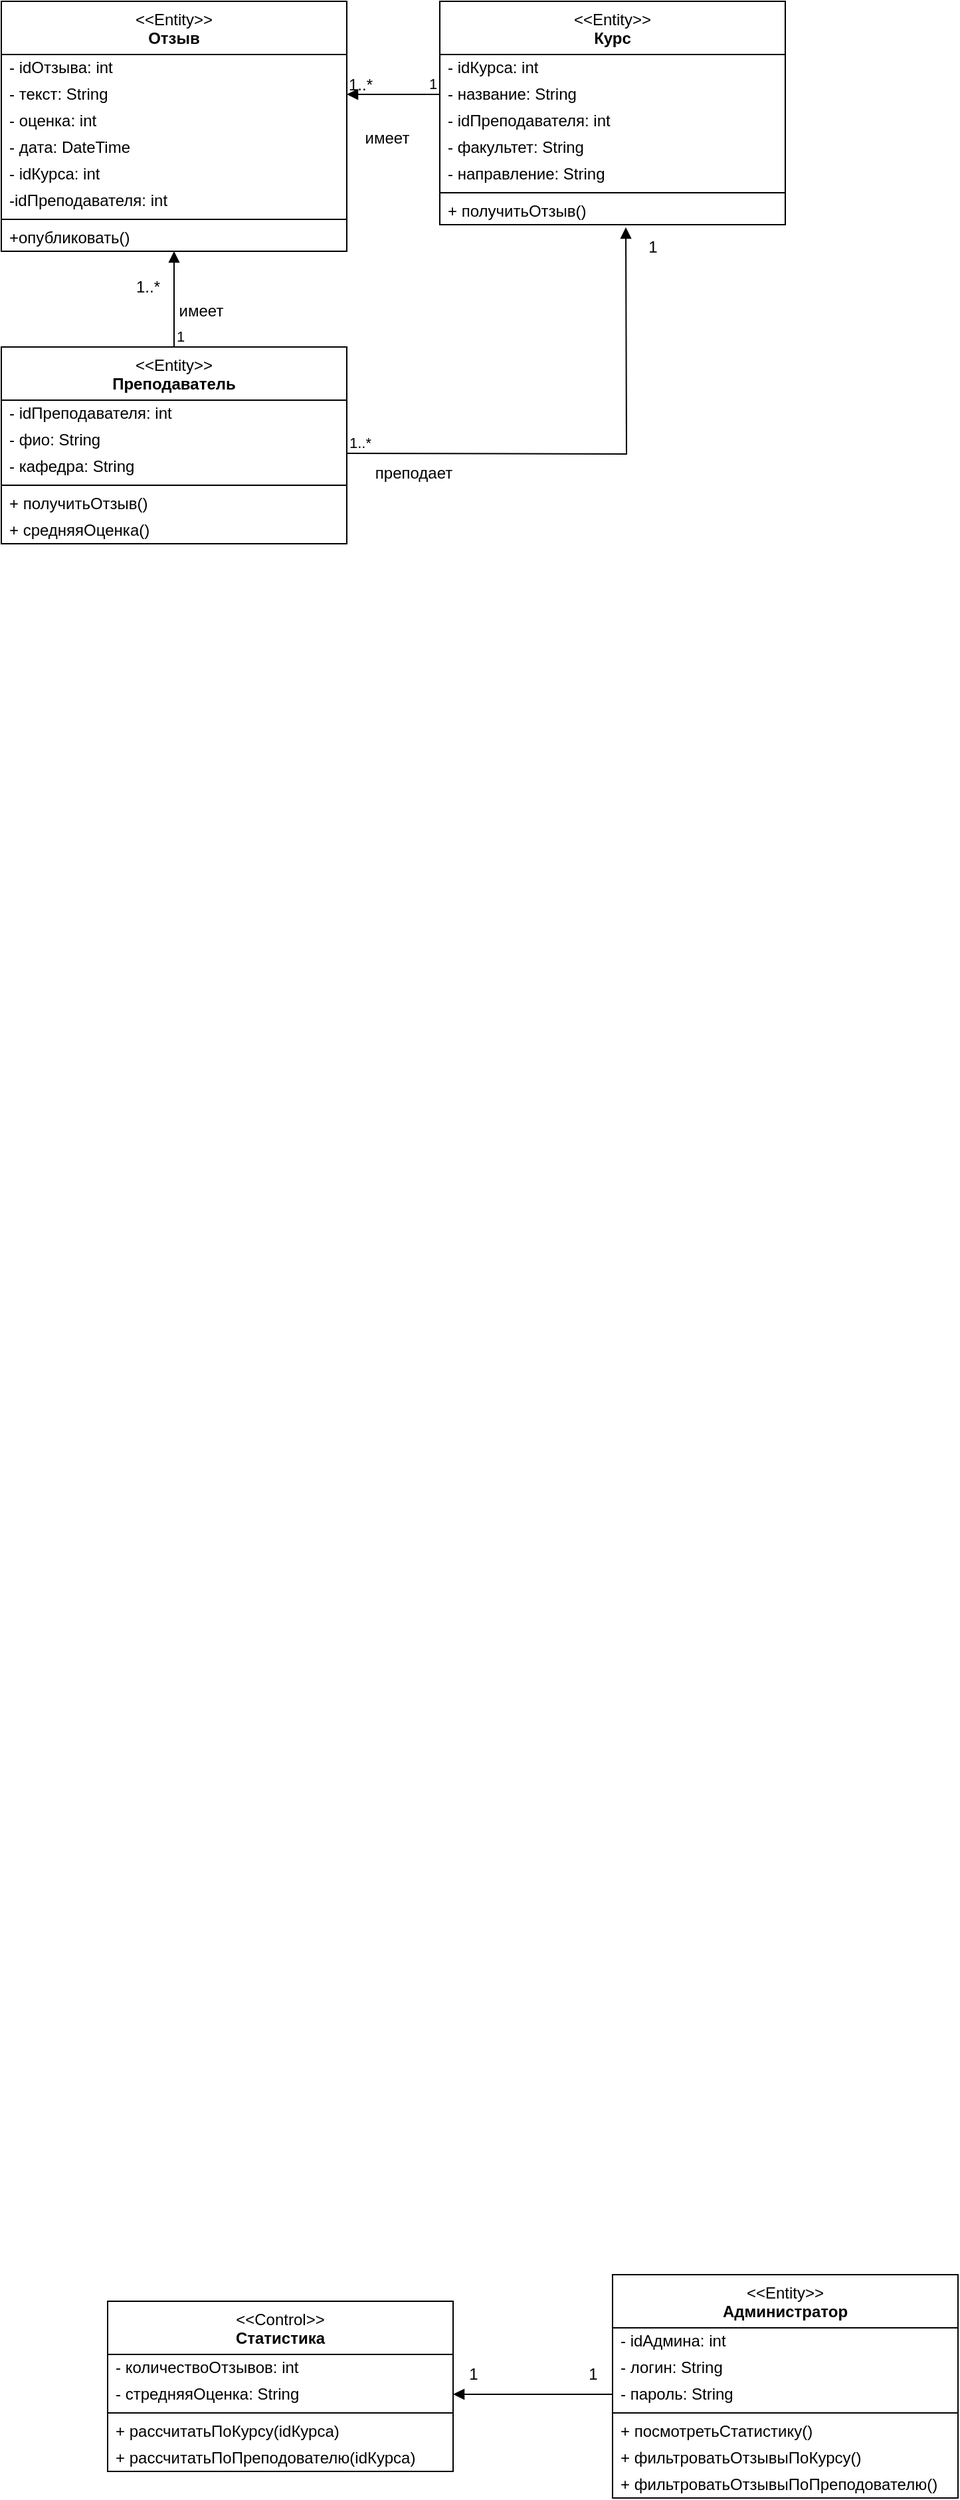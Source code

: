 <mxfile version="27.1.6">
  <diagram name="Страница — 1" id="c3lF8-RI-7PElnHtLbn_">
    <mxGraphModel dx="1181" dy="654" grid="1" gridSize="10" guides="1" tooltips="1" connect="1" arrows="1" fold="1" page="1" pageScale="1" pageWidth="827" pageHeight="1169" math="0" shadow="0">
      <root>
        <mxCell id="0" />
        <mxCell id="1" parent="0" />
        <mxCell id="Y8ruXuo_SgzcD9qLmrBn-29" value="&amp;lt;&amp;lt;Entity&amp;gt;&amp;gt;&lt;br&gt;&lt;b&gt;Отзыв&lt;/b&gt;" style="swimlane;fontStyle=0;align=center;verticalAlign=top;childLayout=stackLayout;horizontal=1;startSize=40;horizontalStack=0;resizeParent=1;resizeParentMax=0;resizeLast=0;collapsible=0;marginBottom=0;html=1;whiteSpace=wrap;swimlaneFillColor=default;" parent="1" vertex="1">
          <mxGeometry x="340" y="90" width="260" height="188" as="geometry" />
        </mxCell>
        <mxCell id="Y8ruXuo_SgzcD9qLmrBn-30" value="- idОтзыва: int" style="text;html=1;strokeColor=none;fillColor=none;align=left;verticalAlign=middle;spacingLeft=4;spacingRight=4;overflow=hidden;rotatable=0;points=[[0,0.5],[1,0.5]];portConstraint=eastwest;whiteSpace=wrap;swimlaneFillColor=default;" parent="Y8ruXuo_SgzcD9qLmrBn-29" vertex="1">
          <mxGeometry y="40" width="260" height="20" as="geometry" />
        </mxCell>
        <mxCell id="Y8ruXuo_SgzcD9qLmrBn-36" value="&lt;div&gt;- текст: String&lt;/div&gt;" style="text;html=1;strokeColor=none;fillColor=none;align=left;verticalAlign=middle;spacingLeft=4;spacingRight=4;overflow=hidden;rotatable=0;points=[[0,0.5],[1,0.5]];portConstraint=eastwest;whiteSpace=wrap;swimlaneFillColor=default;" parent="Y8ruXuo_SgzcD9qLmrBn-29" vertex="1">
          <mxGeometry y="60" width="260" height="20" as="geometry" />
        </mxCell>
        <mxCell id="Y8ruXuo_SgzcD9qLmrBn-37" value="- оценка: int&amp;nbsp;" style="text;html=1;strokeColor=none;fillColor=none;align=left;verticalAlign=middle;spacingLeft=4;spacingRight=4;overflow=hidden;rotatable=0;points=[[0,0.5],[1,0.5]];portConstraint=eastwest;whiteSpace=wrap;swimlaneFillColor=default;" parent="Y8ruXuo_SgzcD9qLmrBn-29" vertex="1">
          <mxGeometry y="80" width="260" height="20" as="geometry" />
        </mxCell>
        <mxCell id="Y8ruXuo_SgzcD9qLmrBn-38" value="&lt;div&gt;- дата: DateTime&lt;/div&gt;" style="text;html=1;strokeColor=none;fillColor=none;align=left;verticalAlign=middle;spacingLeft=4;spacingRight=4;overflow=hidden;rotatable=0;points=[[0,0.5],[1,0.5]];portConstraint=eastwest;whiteSpace=wrap;swimlaneFillColor=default;" parent="Y8ruXuo_SgzcD9qLmrBn-29" vertex="1">
          <mxGeometry y="100" width="260" height="20" as="geometry" />
        </mxCell>
        <mxCell id="Y8ruXuo_SgzcD9qLmrBn-39" value="&lt;div&gt;- idКурса: int&lt;/div&gt;" style="text;html=1;strokeColor=none;fillColor=none;align=left;verticalAlign=middle;spacingLeft=4;spacingRight=4;overflow=hidden;rotatable=0;points=[[0,0.5],[1,0.5]];portConstraint=eastwest;whiteSpace=wrap;swimlaneFillColor=default;" parent="Y8ruXuo_SgzcD9qLmrBn-29" vertex="1">
          <mxGeometry y="120" width="260" height="20" as="geometry" />
        </mxCell>
        <mxCell id="Y8ruXuo_SgzcD9qLmrBn-40" value="-idПреподавателя: int&amp;nbsp;" style="text;html=1;strokeColor=none;fillColor=none;align=left;verticalAlign=middle;spacingLeft=4;spacingRight=4;overflow=hidden;rotatable=0;points=[[0,0.5],[1,0.5]];portConstraint=eastwest;whiteSpace=wrap;swimlaneFillColor=default;" parent="Y8ruXuo_SgzcD9qLmrBn-29" vertex="1">
          <mxGeometry y="140" width="260" height="20" as="geometry" />
        </mxCell>
        <mxCell id="Y8ruXuo_SgzcD9qLmrBn-31" value="" style="line;strokeWidth=1;fillColor=none;align=left;verticalAlign=middle;spacingTop=-1;spacingLeft=3;spacingRight=3;rotatable=0;labelPosition=right;points=[];portConstraint=eastwest;swimlaneFillColor=default;" parent="Y8ruXuo_SgzcD9qLmrBn-29" vertex="1">
          <mxGeometry y="160" width="260" height="8" as="geometry" />
        </mxCell>
        <mxCell id="Y8ruXuo_SgzcD9qLmrBn-33" value="+опубликовать()" style="text;html=1;strokeColor=none;fillColor=none;align=left;verticalAlign=middle;spacingLeft=4;spacingRight=4;overflow=hidden;rotatable=0;points=[[0,0.5],[1,0.5]];portConstraint=eastwest;whiteSpace=wrap;swimlaneFillColor=default;" parent="Y8ruXuo_SgzcD9qLmrBn-29" vertex="1">
          <mxGeometry y="168" width="260" height="20" as="geometry" />
        </mxCell>
        <mxCell id="Y8ruXuo_SgzcD9qLmrBn-43" value="&amp;lt;&amp;lt;Entity&amp;gt;&amp;gt;&lt;br&gt;&lt;b&gt;Курс&lt;/b&gt;" style="swimlane;fontStyle=0;align=center;verticalAlign=top;childLayout=stackLayout;horizontal=1;startSize=40;horizontalStack=0;resizeParent=1;resizeParentMax=0;resizeLast=0;collapsible=0;marginBottom=0;html=1;whiteSpace=wrap;swimlaneFillColor=default;" parent="1" vertex="1">
          <mxGeometry x="670" y="90" width="260" height="168" as="geometry" />
        </mxCell>
        <mxCell id="Y8ruXuo_SgzcD9qLmrBn-44" value="- idКурса: int" style="text;html=1;strokeColor=none;fillColor=none;align=left;verticalAlign=middle;spacingLeft=4;spacingRight=4;overflow=hidden;rotatable=0;points=[[0,0.5],[1,0.5]];portConstraint=eastwest;whiteSpace=wrap;swimlaneFillColor=default;" parent="Y8ruXuo_SgzcD9qLmrBn-43" vertex="1">
          <mxGeometry y="40" width="260" height="20" as="geometry" />
        </mxCell>
        <mxCell id="Y8ruXuo_SgzcD9qLmrBn-45" value="&lt;div&gt;- название: String&lt;/div&gt;" style="text;html=1;strokeColor=none;fillColor=none;align=left;verticalAlign=middle;spacingLeft=4;spacingRight=4;overflow=hidden;rotatable=0;points=[[0,0.5],[1,0.5]];portConstraint=eastwest;whiteSpace=wrap;swimlaneFillColor=default;" parent="Y8ruXuo_SgzcD9qLmrBn-43" vertex="1">
          <mxGeometry y="60" width="260" height="20" as="geometry" />
        </mxCell>
        <mxCell id="Y8ruXuo_SgzcD9qLmrBn-46" value="- idПреподавателя: int&amp;nbsp;" style="text;html=1;strokeColor=none;fillColor=none;align=left;verticalAlign=middle;spacingLeft=4;spacingRight=4;overflow=hidden;rotatable=0;points=[[0,0.5],[1,0.5]];portConstraint=eastwest;whiteSpace=wrap;swimlaneFillColor=default;" parent="Y8ruXuo_SgzcD9qLmrBn-43" vertex="1">
          <mxGeometry y="80" width="260" height="20" as="geometry" />
        </mxCell>
        <mxCell id="Y8ruXuo_SgzcD9qLmrBn-47" value="&lt;div&gt;- факультет: String&lt;/div&gt;" style="text;html=1;strokeColor=none;fillColor=none;align=left;verticalAlign=middle;spacingLeft=4;spacingRight=4;overflow=hidden;rotatable=0;points=[[0,0.5],[1,0.5]];portConstraint=eastwest;whiteSpace=wrap;swimlaneFillColor=default;" parent="Y8ruXuo_SgzcD9qLmrBn-43" vertex="1">
          <mxGeometry y="100" width="260" height="20" as="geometry" />
        </mxCell>
        <mxCell id="S-VwYWjs2QKLkNWapOy1-7" value="&lt;div&gt;- направление: String&lt;/div&gt;" style="text;html=1;strokeColor=none;fillColor=none;align=left;verticalAlign=middle;spacingLeft=4;spacingRight=4;overflow=hidden;rotatable=0;points=[[0,0.5],[1,0.5]];portConstraint=eastwest;whiteSpace=wrap;swimlaneFillColor=default;" vertex="1" parent="Y8ruXuo_SgzcD9qLmrBn-43">
          <mxGeometry y="120" width="260" height="20" as="geometry" />
        </mxCell>
        <mxCell id="Y8ruXuo_SgzcD9qLmrBn-51" value="" style="line;strokeWidth=1;fillColor=none;align=left;verticalAlign=middle;spacingTop=-1;spacingLeft=3;spacingRight=3;rotatable=0;labelPosition=right;points=[];portConstraint=eastwest;swimlaneFillColor=default;" parent="Y8ruXuo_SgzcD9qLmrBn-43" vertex="1">
          <mxGeometry y="140" width="260" height="8" as="geometry" />
        </mxCell>
        <mxCell id="Y8ruXuo_SgzcD9qLmrBn-52" value="+ получитьОтзыв()" style="text;html=1;strokeColor=none;fillColor=none;align=left;verticalAlign=middle;spacingLeft=4;spacingRight=4;overflow=hidden;rotatable=0;points=[[0,0.5],[1,0.5]];portConstraint=eastwest;whiteSpace=wrap;swimlaneFillColor=default;" parent="Y8ruXuo_SgzcD9qLmrBn-43" vertex="1">
          <mxGeometry y="148" width="260" height="20" as="geometry" />
        </mxCell>
        <mxCell id="Y8ruXuo_SgzcD9qLmrBn-64" value="&amp;lt;&amp;lt;Entity&amp;gt;&amp;gt;&lt;br&gt;&lt;b&gt;Преподаватель&lt;/b&gt;" style="swimlane;fontStyle=0;align=center;verticalAlign=top;childLayout=stackLayout;horizontal=1;startSize=40;horizontalStack=0;resizeParent=1;resizeParentMax=0;resizeLast=0;collapsible=0;marginBottom=0;html=1;whiteSpace=wrap;swimlaneFillColor=default;" parent="1" vertex="1">
          <mxGeometry x="340" y="350" width="260" height="148" as="geometry" />
        </mxCell>
        <mxCell id="Y8ruXuo_SgzcD9qLmrBn-67" value="- idПреподавателя: int&amp;nbsp;" style="text;html=1;strokeColor=none;fillColor=none;align=left;verticalAlign=middle;spacingLeft=4;spacingRight=4;overflow=hidden;rotatable=0;points=[[0,0.5],[1,0.5]];portConstraint=eastwest;whiteSpace=wrap;swimlaneFillColor=default;" parent="Y8ruXuo_SgzcD9qLmrBn-64" vertex="1">
          <mxGeometry y="40" width="260" height="20" as="geometry" />
        </mxCell>
        <mxCell id="Y8ruXuo_SgzcD9qLmrBn-65" value="- фио: String" style="text;html=1;strokeColor=none;fillColor=none;align=left;verticalAlign=middle;spacingLeft=4;spacingRight=4;overflow=hidden;rotatable=0;points=[[0,0.5],[1,0.5]];portConstraint=eastwest;whiteSpace=wrap;swimlaneFillColor=default;" parent="Y8ruXuo_SgzcD9qLmrBn-64" vertex="1">
          <mxGeometry y="60" width="260" height="20" as="geometry" />
        </mxCell>
        <mxCell id="Y8ruXuo_SgzcD9qLmrBn-68" value="&lt;div&gt;- кафедра: String&lt;/div&gt;" style="text;html=1;strokeColor=none;fillColor=none;align=left;verticalAlign=middle;spacingLeft=4;spacingRight=4;overflow=hidden;rotatable=0;points=[[0,0.5],[1,0.5]];portConstraint=eastwest;whiteSpace=wrap;swimlaneFillColor=default;" parent="Y8ruXuo_SgzcD9qLmrBn-64" vertex="1">
          <mxGeometry y="80" width="260" height="20" as="geometry" />
        </mxCell>
        <mxCell id="Y8ruXuo_SgzcD9qLmrBn-69" value="" style="line;strokeWidth=1;fillColor=none;align=left;verticalAlign=middle;spacingTop=-1;spacingLeft=3;spacingRight=3;rotatable=0;labelPosition=right;points=[];portConstraint=eastwest;swimlaneFillColor=default;" parent="Y8ruXuo_SgzcD9qLmrBn-64" vertex="1">
          <mxGeometry y="100" width="260" height="8" as="geometry" />
        </mxCell>
        <mxCell id="Y8ruXuo_SgzcD9qLmrBn-70" value="+ получитьОтзыв()" style="text;html=1;strokeColor=none;fillColor=none;align=left;verticalAlign=middle;spacingLeft=4;spacingRight=4;overflow=hidden;rotatable=0;points=[[0,0.5],[1,0.5]];portConstraint=eastwest;whiteSpace=wrap;swimlaneFillColor=default;" parent="Y8ruXuo_SgzcD9qLmrBn-64" vertex="1">
          <mxGeometry y="108" width="260" height="20" as="geometry" />
        </mxCell>
        <mxCell id="Y8ruXuo_SgzcD9qLmrBn-71" value="+ средняяОценка()" style="text;html=1;strokeColor=none;fillColor=none;align=left;verticalAlign=middle;spacingLeft=4;spacingRight=4;overflow=hidden;rotatable=0;points=[[0,0.5],[1,0.5]];portConstraint=eastwest;whiteSpace=wrap;swimlaneFillColor=default;" parent="Y8ruXuo_SgzcD9qLmrBn-64" vertex="1">
          <mxGeometry y="128" width="260" height="20" as="geometry" />
        </mxCell>
        <mxCell id="Y8ruXuo_SgzcD9qLmrBn-72" value="&amp;lt;&amp;lt;Entity&amp;gt;&amp;gt;&lt;br&gt;&lt;b&gt;Администратор&lt;/b&gt;" style="swimlane;fontStyle=0;align=center;verticalAlign=top;childLayout=stackLayout;horizontal=1;startSize=40;horizontalStack=0;resizeParent=1;resizeParentMax=0;resizeLast=0;collapsible=0;marginBottom=0;html=1;whiteSpace=wrap;swimlaneFillColor=default;" parent="1" vertex="1">
          <mxGeometry x="800" y="1800" width="260" height="168" as="geometry" />
        </mxCell>
        <mxCell id="Y8ruXuo_SgzcD9qLmrBn-73" value="- idАдмина: int&amp;nbsp;" style="text;html=1;strokeColor=none;fillColor=none;align=left;verticalAlign=middle;spacingLeft=4;spacingRight=4;overflow=hidden;rotatable=0;points=[[0,0.5],[1,0.5]];portConstraint=eastwest;whiteSpace=wrap;swimlaneFillColor=default;" parent="Y8ruXuo_SgzcD9qLmrBn-72" vertex="1">
          <mxGeometry y="40" width="260" height="20" as="geometry" />
        </mxCell>
        <mxCell id="Y8ruXuo_SgzcD9qLmrBn-74" value="- логин: String" style="text;html=1;strokeColor=none;fillColor=none;align=left;verticalAlign=middle;spacingLeft=4;spacingRight=4;overflow=hidden;rotatable=0;points=[[0,0.5],[1,0.5]];portConstraint=eastwest;whiteSpace=wrap;swimlaneFillColor=default;" parent="Y8ruXuo_SgzcD9qLmrBn-72" vertex="1">
          <mxGeometry y="60" width="260" height="20" as="geometry" />
        </mxCell>
        <mxCell id="Y8ruXuo_SgzcD9qLmrBn-75" value="&lt;div&gt;- пароль: String&lt;/div&gt;" style="text;html=1;strokeColor=none;fillColor=none;align=left;verticalAlign=middle;spacingLeft=4;spacingRight=4;overflow=hidden;rotatable=0;points=[[0,0.5],[1,0.5]];portConstraint=eastwest;whiteSpace=wrap;swimlaneFillColor=default;" parent="Y8ruXuo_SgzcD9qLmrBn-72" vertex="1">
          <mxGeometry y="80" width="260" height="20" as="geometry" />
        </mxCell>
        <mxCell id="Y8ruXuo_SgzcD9qLmrBn-76" value="" style="line;strokeWidth=1;fillColor=none;align=left;verticalAlign=middle;spacingTop=-1;spacingLeft=3;spacingRight=3;rotatable=0;labelPosition=right;points=[];portConstraint=eastwest;swimlaneFillColor=default;" parent="Y8ruXuo_SgzcD9qLmrBn-72" vertex="1">
          <mxGeometry y="100" width="260" height="8" as="geometry" />
        </mxCell>
        <mxCell id="Y8ruXuo_SgzcD9qLmrBn-77" value="+ посмотретьСтатистику()" style="text;html=1;strokeColor=none;fillColor=none;align=left;verticalAlign=middle;spacingLeft=4;spacingRight=4;overflow=hidden;rotatable=0;points=[[0,0.5],[1,0.5]];portConstraint=eastwest;whiteSpace=wrap;swimlaneFillColor=default;" parent="Y8ruXuo_SgzcD9qLmrBn-72" vertex="1">
          <mxGeometry y="108" width="260" height="20" as="geometry" />
        </mxCell>
        <mxCell id="Y8ruXuo_SgzcD9qLmrBn-78" value="+ фильтроватьОтзывыПоКурсу()" style="text;html=1;strokeColor=none;fillColor=none;align=left;verticalAlign=middle;spacingLeft=4;spacingRight=4;overflow=hidden;rotatable=0;points=[[0,0.5],[1,0.5]];portConstraint=eastwest;whiteSpace=wrap;swimlaneFillColor=default;" parent="Y8ruXuo_SgzcD9qLmrBn-72" vertex="1">
          <mxGeometry y="128" width="260" height="20" as="geometry" />
        </mxCell>
        <mxCell id="Y8ruXuo_SgzcD9qLmrBn-79" value="+ фильтроватьОтзывыПоПреподователю()" style="text;html=1;strokeColor=none;fillColor=none;align=left;verticalAlign=middle;spacingLeft=4;spacingRight=4;overflow=hidden;rotatable=0;points=[[0,0.5],[1,0.5]];portConstraint=eastwest;whiteSpace=wrap;swimlaneFillColor=default;" parent="Y8ruXuo_SgzcD9qLmrBn-72" vertex="1">
          <mxGeometry y="148" width="260" height="20" as="geometry" />
        </mxCell>
        <mxCell id="Y8ruXuo_SgzcD9qLmrBn-80" value="&amp;lt;&amp;lt;Control&amp;gt;&amp;gt;&lt;br&gt;&lt;b&gt;Статистика&lt;/b&gt;" style="swimlane;fontStyle=0;align=center;verticalAlign=top;childLayout=stackLayout;horizontal=1;startSize=40;horizontalStack=0;resizeParent=1;resizeParentMax=0;resizeLast=0;collapsible=0;marginBottom=0;html=1;whiteSpace=wrap;swimlaneFillColor=default;" parent="1" vertex="1">
          <mxGeometry x="420" y="1820" width="260" height="128" as="geometry" />
        </mxCell>
        <mxCell id="Y8ruXuo_SgzcD9qLmrBn-81" value="- количествоОтзывов: int&amp;nbsp;" style="text;html=1;strokeColor=none;fillColor=none;align=left;verticalAlign=middle;spacingLeft=4;spacingRight=4;overflow=hidden;rotatable=0;points=[[0,0.5],[1,0.5]];portConstraint=eastwest;whiteSpace=wrap;swimlaneFillColor=default;" parent="Y8ruXuo_SgzcD9qLmrBn-80" vertex="1">
          <mxGeometry y="40" width="260" height="20" as="geometry" />
        </mxCell>
        <mxCell id="Y8ruXuo_SgzcD9qLmrBn-82" value="- стредняяОценка: String" style="text;html=1;strokeColor=none;fillColor=none;align=left;verticalAlign=middle;spacingLeft=4;spacingRight=4;overflow=hidden;rotatable=0;points=[[0,0.5],[1,0.5]];portConstraint=eastwest;whiteSpace=wrap;swimlaneFillColor=default;" parent="Y8ruXuo_SgzcD9qLmrBn-80" vertex="1">
          <mxGeometry y="60" width="260" height="20" as="geometry" />
        </mxCell>
        <mxCell id="Y8ruXuo_SgzcD9qLmrBn-84" value="" style="line;strokeWidth=1;fillColor=none;align=left;verticalAlign=middle;spacingTop=-1;spacingLeft=3;spacingRight=3;rotatable=0;labelPosition=right;points=[];portConstraint=eastwest;swimlaneFillColor=default;" parent="Y8ruXuo_SgzcD9qLmrBn-80" vertex="1">
          <mxGeometry y="80" width="260" height="8" as="geometry" />
        </mxCell>
        <mxCell id="Y8ruXuo_SgzcD9qLmrBn-85" value="+ рассчитатьПоКурсу(idКурса)" style="text;html=1;strokeColor=none;fillColor=none;align=left;verticalAlign=middle;spacingLeft=4;spacingRight=4;overflow=hidden;rotatable=0;points=[[0,0.5],[1,0.5]];portConstraint=eastwest;whiteSpace=wrap;swimlaneFillColor=default;" parent="Y8ruXuo_SgzcD9qLmrBn-80" vertex="1">
          <mxGeometry y="88" width="260" height="20" as="geometry" />
        </mxCell>
        <mxCell id="Y8ruXuo_SgzcD9qLmrBn-91" value="+ рассчитатьПоПреподователю(idКурса)" style="text;html=1;strokeColor=none;fillColor=none;align=left;verticalAlign=middle;spacingLeft=4;spacingRight=4;overflow=hidden;rotatable=0;points=[[0,0.5],[1,0.5]];portConstraint=eastwest;whiteSpace=wrap;swimlaneFillColor=default;" parent="Y8ruXuo_SgzcD9qLmrBn-80" vertex="1">
          <mxGeometry y="108" width="260" height="20" as="geometry" />
        </mxCell>
        <mxCell id="Y8ruXuo_SgzcD9qLmrBn-102" value="" style="endArrow=block;endFill=1;html=1;edgeStyle=orthogonalEdgeStyle;align=left;verticalAlign=top;rounded=0;exitX=0;exitY=0.5;exitDx=0;exitDy=0;entryX=1;entryY=0.5;entryDx=0;entryDy=0;" parent="1" source="Y8ruXuo_SgzcD9qLmrBn-45" target="Y8ruXuo_SgzcD9qLmrBn-36" edge="1">
          <mxGeometry x="-1" relative="1" as="geometry">
            <mxPoint x="640" y="300" as="sourcePoint" />
            <mxPoint x="800" y="300" as="targetPoint" />
          </mxGeometry>
        </mxCell>
        <mxCell id="Y8ruXuo_SgzcD9qLmrBn-103" value="1" style="edgeLabel;resizable=0;html=1;align=left;verticalAlign=bottom;" parent="Y8ruXuo_SgzcD9qLmrBn-102" connectable="0" vertex="1">
          <mxGeometry x="-1" relative="1" as="geometry">
            <mxPoint x="-10" as="offset" />
          </mxGeometry>
        </mxCell>
        <mxCell id="Y8ruXuo_SgzcD9qLmrBn-105" value="1..*" style="text;html=1;align=center;verticalAlign=middle;resizable=0;points=[];autosize=1;strokeColor=none;fillColor=none;" parent="1" vertex="1">
          <mxGeometry x="590" y="138" width="40" height="30" as="geometry" />
        </mxCell>
        <mxCell id="Y8ruXuo_SgzcD9qLmrBn-106" value="имеет" style="text;html=1;align=center;verticalAlign=middle;resizable=0;points=[];autosize=1;strokeColor=none;fillColor=none;" parent="1" vertex="1">
          <mxGeometry x="600" y="178" width="60" height="30" as="geometry" />
        </mxCell>
        <mxCell id="Y8ruXuo_SgzcD9qLmrBn-113" value="" style="endArrow=block;endFill=1;html=1;edgeStyle=orthogonalEdgeStyle;align=left;verticalAlign=top;rounded=0;exitX=0.5;exitY=0;exitDx=0;exitDy=0;entryX=0.5;entryY=1;entryDx=0;entryDy=0;entryPerimeter=0;" parent="1" source="Y8ruXuo_SgzcD9qLmrBn-64" target="Y8ruXuo_SgzcD9qLmrBn-33" edge="1">
          <mxGeometry x="-1" relative="1" as="geometry">
            <mxPoint x="480" y="320" as="sourcePoint" />
            <mxPoint x="640" y="320" as="targetPoint" />
          </mxGeometry>
        </mxCell>
        <mxCell id="Y8ruXuo_SgzcD9qLmrBn-114" value="1" style="edgeLabel;resizable=0;html=1;align=left;verticalAlign=bottom;" parent="Y8ruXuo_SgzcD9qLmrBn-113" connectable="0" vertex="1">
          <mxGeometry x="-1" relative="1" as="geometry" />
        </mxCell>
        <mxCell id="Y8ruXuo_SgzcD9qLmrBn-115" value="1..*" style="text;html=1;align=center;verticalAlign=middle;resizable=0;points=[];autosize=1;strokeColor=none;fillColor=none;" parent="1" vertex="1">
          <mxGeometry x="430" y="290" width="40" height="30" as="geometry" />
        </mxCell>
        <mxCell id="Y8ruXuo_SgzcD9qLmrBn-116" value="имеет" style="text;html=1;align=center;verticalAlign=middle;resizable=0;points=[];autosize=1;strokeColor=none;fillColor=none;" parent="1" vertex="1">
          <mxGeometry x="460" y="308" width="60" height="30" as="geometry" />
        </mxCell>
        <mxCell id="Y8ruXuo_SgzcD9qLmrBn-121" value="1" style="text;html=1;align=center;verticalAlign=middle;resizable=0;points=[];autosize=1;strokeColor=none;fillColor=none;" parent="1" vertex="1">
          <mxGeometry x="815" y="260" width="30" height="30" as="geometry" />
        </mxCell>
        <mxCell id="Y8ruXuo_SgzcD9qLmrBn-122" value="" style="endArrow=block;endFill=1;html=1;edgeStyle=orthogonalEdgeStyle;align=left;verticalAlign=top;rounded=0;exitX=0;exitY=0.5;exitDx=0;exitDy=0;entryX=1;entryY=0.5;entryDx=0;entryDy=0;" parent="1" source="Y8ruXuo_SgzcD9qLmrBn-75" target="Y8ruXuo_SgzcD9qLmrBn-82" edge="1">
          <mxGeometry x="-1" relative="1" as="geometry">
            <mxPoint x="690" y="2010" as="sourcePoint" />
            <mxPoint x="850" y="2010" as="targetPoint" />
            <mxPoint as="offset" />
          </mxGeometry>
        </mxCell>
        <mxCell id="Y8ruXuo_SgzcD9qLmrBn-124" value="1" style="text;html=1;align=center;verticalAlign=middle;resizable=0;points=[];autosize=1;strokeColor=none;fillColor=none;" parent="1" vertex="1">
          <mxGeometry x="770" y="1860" width="30" height="30" as="geometry" />
        </mxCell>
        <mxCell id="Y8ruXuo_SgzcD9qLmrBn-125" value="1" style="text;html=1;align=center;verticalAlign=middle;resizable=0;points=[];autosize=1;strokeColor=none;fillColor=none;" parent="1" vertex="1">
          <mxGeometry x="680" y="1860" width="30" height="30" as="geometry" />
        </mxCell>
        <mxCell id="S-VwYWjs2QKLkNWapOy1-2" value="" style="endArrow=block;endFill=1;html=1;edgeStyle=orthogonalEdgeStyle;align=left;verticalAlign=top;rounded=0;" edge="1" parent="1">
          <mxGeometry x="-1" relative="1" as="geometry">
            <mxPoint x="600" y="430" as="sourcePoint" />
            <mxPoint x="810" y="260" as="targetPoint" />
          </mxGeometry>
        </mxCell>
        <mxCell id="S-VwYWjs2QKLkNWapOy1-3" value="1..*" style="edgeLabel;resizable=0;html=1;align=left;verticalAlign=bottom;" connectable="0" vertex="1" parent="S-VwYWjs2QKLkNWapOy1-2">
          <mxGeometry x="-1" relative="1" as="geometry" />
        </mxCell>
        <mxCell id="S-VwYWjs2QKLkNWapOy1-5" value="преподает" style="text;html=1;align=center;verticalAlign=middle;resizable=0;points=[];autosize=1;strokeColor=none;fillColor=none;" vertex="1" parent="1">
          <mxGeometry x="610" y="430" width="80" height="30" as="geometry" />
        </mxCell>
      </root>
    </mxGraphModel>
  </diagram>
</mxfile>
